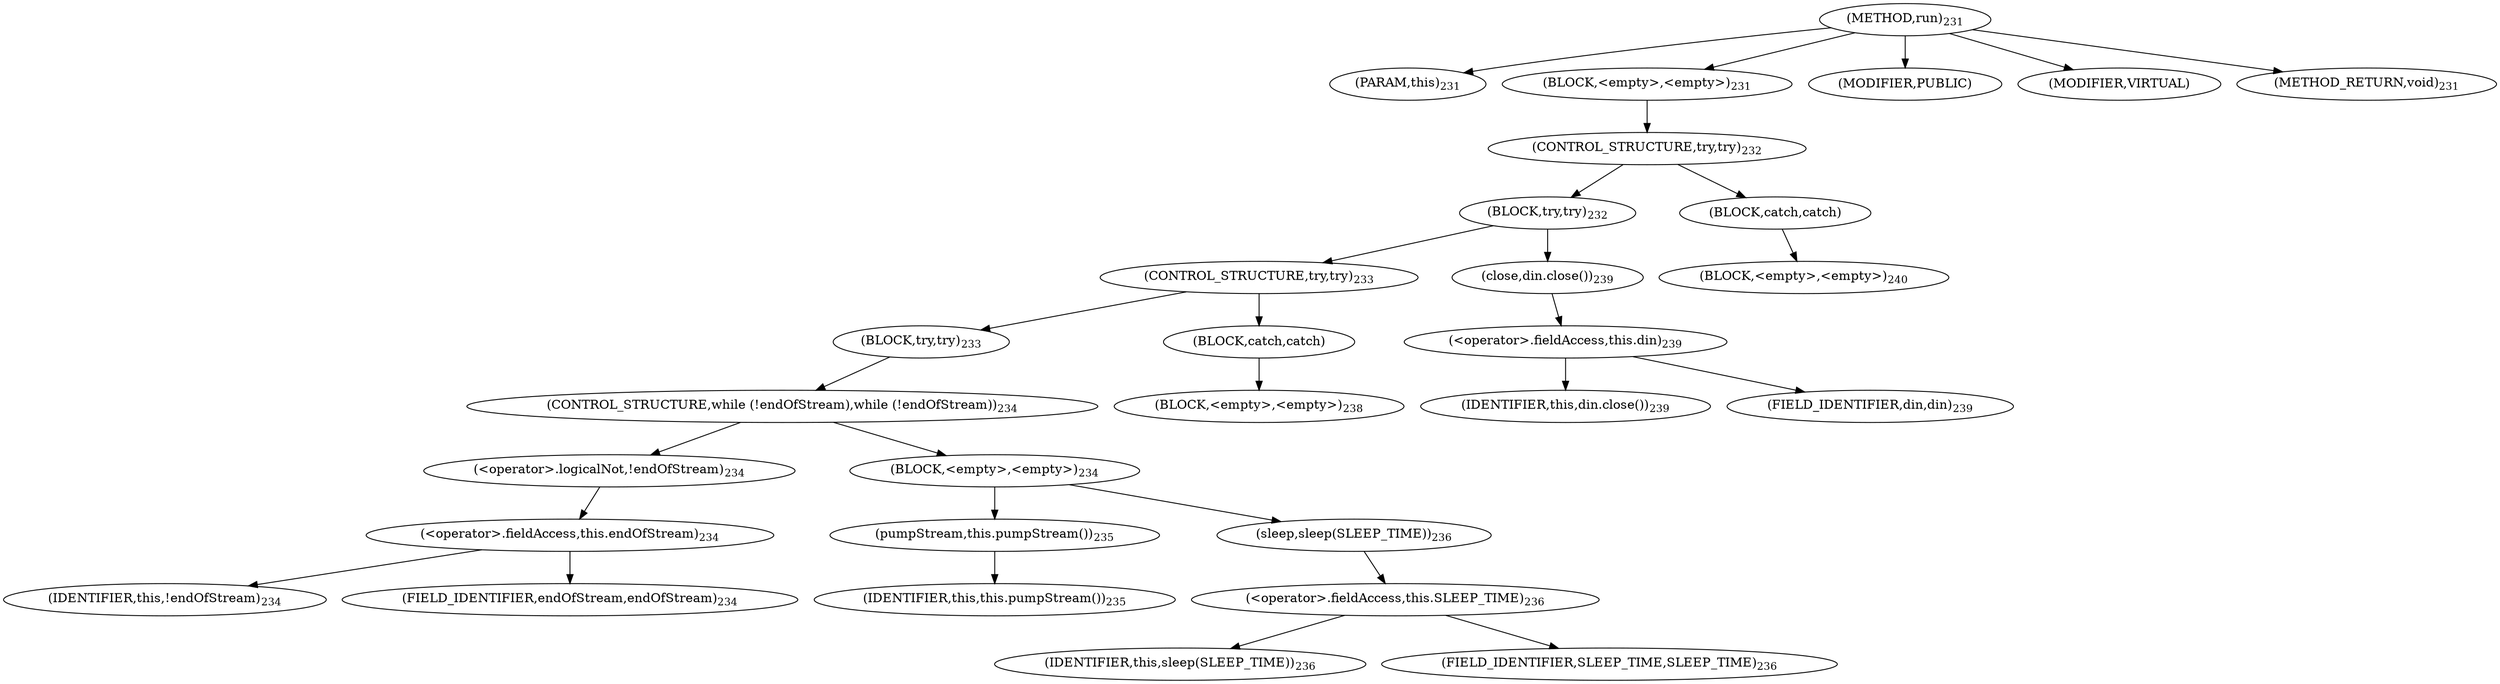 digraph "run" {  
"631" [label = <(METHOD,run)<SUB>231</SUB>> ]
"35" [label = <(PARAM,this)<SUB>231</SUB>> ]
"632" [label = <(BLOCK,&lt;empty&gt;,&lt;empty&gt;)<SUB>231</SUB>> ]
"633" [label = <(CONTROL_STRUCTURE,try,try)<SUB>232</SUB>> ]
"634" [label = <(BLOCK,try,try)<SUB>232</SUB>> ]
"635" [label = <(CONTROL_STRUCTURE,try,try)<SUB>233</SUB>> ]
"636" [label = <(BLOCK,try,try)<SUB>233</SUB>> ]
"637" [label = <(CONTROL_STRUCTURE,while (!endOfStream),while (!endOfStream))<SUB>234</SUB>> ]
"638" [label = <(&lt;operator&gt;.logicalNot,!endOfStream)<SUB>234</SUB>> ]
"639" [label = <(&lt;operator&gt;.fieldAccess,this.endOfStream)<SUB>234</SUB>> ]
"640" [label = <(IDENTIFIER,this,!endOfStream)<SUB>234</SUB>> ]
"641" [label = <(FIELD_IDENTIFIER,endOfStream,endOfStream)<SUB>234</SUB>> ]
"642" [label = <(BLOCK,&lt;empty&gt;,&lt;empty&gt;)<SUB>234</SUB>> ]
"643" [label = <(pumpStream,this.pumpStream())<SUB>235</SUB>> ]
"34" [label = <(IDENTIFIER,this,this.pumpStream())<SUB>235</SUB>> ]
"644" [label = <(sleep,sleep(SLEEP_TIME))<SUB>236</SUB>> ]
"645" [label = <(&lt;operator&gt;.fieldAccess,this.SLEEP_TIME)<SUB>236</SUB>> ]
"646" [label = <(IDENTIFIER,this,sleep(SLEEP_TIME))<SUB>236</SUB>> ]
"647" [label = <(FIELD_IDENTIFIER,SLEEP_TIME,SLEEP_TIME)<SUB>236</SUB>> ]
"648" [label = <(BLOCK,catch,catch)> ]
"649" [label = <(BLOCK,&lt;empty&gt;,&lt;empty&gt;)<SUB>238</SUB>> ]
"650" [label = <(close,din.close())<SUB>239</SUB>> ]
"651" [label = <(&lt;operator&gt;.fieldAccess,this.din)<SUB>239</SUB>> ]
"652" [label = <(IDENTIFIER,this,din.close())<SUB>239</SUB>> ]
"653" [label = <(FIELD_IDENTIFIER,din,din)<SUB>239</SUB>> ]
"654" [label = <(BLOCK,catch,catch)> ]
"655" [label = <(BLOCK,&lt;empty&gt;,&lt;empty&gt;)<SUB>240</SUB>> ]
"656" [label = <(MODIFIER,PUBLIC)> ]
"657" [label = <(MODIFIER,VIRTUAL)> ]
"658" [label = <(METHOD_RETURN,void)<SUB>231</SUB>> ]
  "631" -> "35" 
  "631" -> "632" 
  "631" -> "656" 
  "631" -> "657" 
  "631" -> "658" 
  "632" -> "633" 
  "633" -> "634" 
  "633" -> "654" 
  "634" -> "635" 
  "634" -> "650" 
  "635" -> "636" 
  "635" -> "648" 
  "636" -> "637" 
  "637" -> "638" 
  "637" -> "642" 
  "638" -> "639" 
  "639" -> "640" 
  "639" -> "641" 
  "642" -> "643" 
  "642" -> "644" 
  "643" -> "34" 
  "644" -> "645" 
  "645" -> "646" 
  "645" -> "647" 
  "648" -> "649" 
  "650" -> "651" 
  "651" -> "652" 
  "651" -> "653" 
  "654" -> "655" 
}
